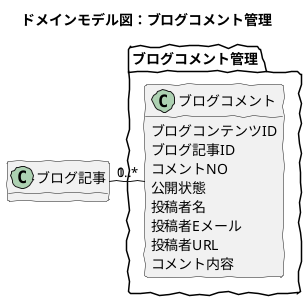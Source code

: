 @startuml
skinparam handwritten true
skinparam backgroundColor white
hide method

title ドメインモデル図：ブログコメント管理

package ブログコメント管理 {
	
	class ブログコメント {
		ブログコンテンツID
		ブログ記事ID
		コメントNO
		公開状態
		投稿者名
		投稿者Eメール
		投稿者URL
		コメント内容
	}

}
	 
ブログ記事 "1" - "0..*" ブログコメント

@enduml
